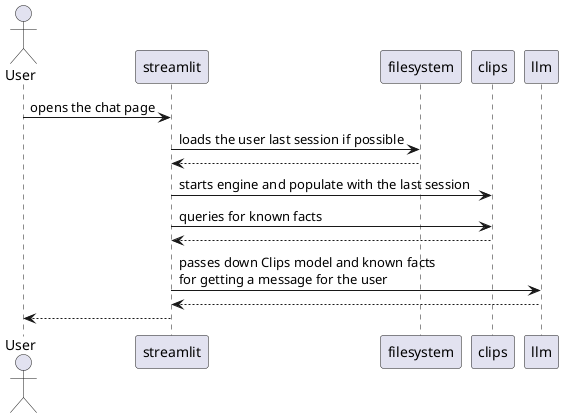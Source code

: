 @startuml
actor User as user

user -> streamlit : opens the chat page
streamlit -> filesystem : loads the user last session if possible
filesystem --> streamlit

streamlit -> clips : starts engine and populate with the last session
streamlit -> clips : queries for known facts
streamlit <-- clips

streamlit -> llm : passes down Clips model and known facts\nfor getting a message for the user
llm --> streamlit

streamlit --> user :
@enduml